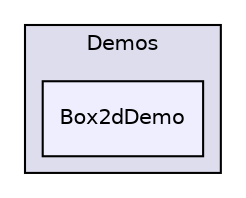 digraph "bullet/bullet-2.82-r2704/Demos/Box2dDemo" {
  compound=true
  node [ fontsize="10", fontname="Helvetica"];
  edge [ labelfontsize="10", labelfontname="Helvetica"];
  subgraph clusterdir_fbeee990c6fb95278eb756dfe9f9c37f {
    graph [ bgcolor="#ddddee", pencolor="black", label="Demos" fontname="Helvetica", fontsize="10", URL="dir_fbeee990c6fb95278eb756dfe9f9c37f.html"]
  dir_2497a0f294daa5a503e222862f756fd5 [shape=box, label="Box2dDemo", style="filled", fillcolor="#eeeeff", pencolor="black", URL="dir_2497a0f294daa5a503e222862f756fd5.html"];
  }
}
